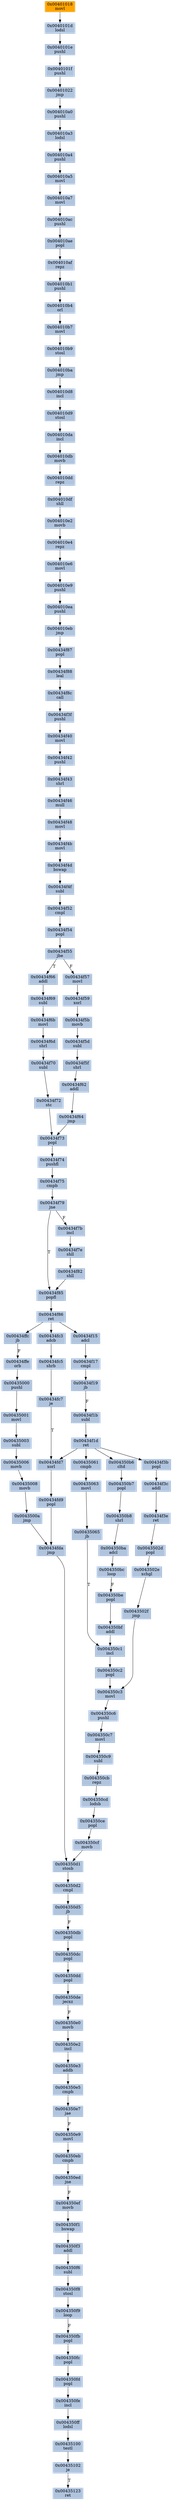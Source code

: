 strict digraph G {
	graph [bgcolor=transparent,
		name=G
	];
	node [color=lightsteelblue,
		fillcolor=lightsteelblue,
		shape=rectangle,
		style=filled
	];
	"0x004350ce"	[label="0x004350ce
popl"];
	"0x004350cf"	[label="0x004350cf
movb"];
	"0x004350ce" -> "0x004350cf"	[color="#000000"];
	"0x004350d5"	[label="0x004350d5
jb"];
	"0x004350db"	[label="0x004350db
popl"];
	"0x004350d5" -> "0x004350db"	[color="#000000",
		label=F];
	"0x00434f64"	[label="0x00434f64
jmp"];
	"0x00434f73"	[label="0x00434f73
popl"];
	"0x00434f64" -> "0x00434f73"	[color="#000000"];
	"0x00434f59"	[label="0x00434f59
xorl"];
	"0x00434f5b"	[label="0x00434f5b
movb"];
	"0x00434f59" -> "0x00434f5b"	[color="#000000"];
	"0x00434f5d"	[label="0x00434f5d
subl"];
	"0x00434f5f"	[label="0x00434f5f
shrl"];
	"0x00434f5d" -> "0x00434f5f"	[color="#000000"];
	"0x004350c2"	[label="0x004350c2
popl"];
	"0x004350c3"	[label="0x004350c3
movl"];
	"0x004350c2" -> "0x004350c3"	[color="#000000"];
	"0x00435008"	[label="0x00435008
movb"];
	"0x0043500a"	[label="0x0043500a
jmp"];
	"0x00435008" -> "0x0043500a"	[color="#000000"];
	"0x004350c1"	[label="0x004350c1
incl"];
	"0x004350c1" -> "0x004350c2"	[color="#000000"];
	"0x004010d9"	[label="0x004010d9
stosl"];
	"0x004010da"	[label="0x004010da
incl"];
	"0x004010d9" -> "0x004010da"	[color="#000000"];
	"0x004350ba"	[label="0x004350ba
adcl"];
	"0x004350bc"	[label="0x004350bc
loop"];
	"0x004350ba" -> "0x004350bc"	[color="#000000"];
	"0x00434fd7"	[label="0x00434fd7
xorl"];
	"0x00434fd9"	[label="0x00434fd9
popl"];
	"0x00434fd7" -> "0x00434fd9"	[color="#000000"];
	"0x004350d2"	[label="0x004350d2
cmpl"];
	"0x004350d2" -> "0x004350d5"	[color="#000000"];
	"0x004010df"	[label="0x004010df
shll"];
	"0x004010e2"	[label="0x004010e2
movb"];
	"0x004010df" -> "0x004010e2"	[color="#000000"];
	"0x004350d1"	[label="0x004350d1
stosb"];
	"0x004350cf" -> "0x004350d1"	[color="#000000"];
	"0x004010b7"	[label="0x004010b7
movl"];
	"0x004010b9"	[label="0x004010b9
stosl"];
	"0x004010b7" -> "0x004010b9"	[color="#000000"];
	"0x004010db"	[label="0x004010db
movb"];
	"0x004010dd"	[label="0x004010dd
repz"];
	"0x004010db" -> "0x004010dd"	[color="#000000"];
	"0x004010a4"	[label="0x004010a4
pushl"];
	"0x004010a5"	[label="0x004010a5
movl"];
	"0x004010a4" -> "0x004010a5"	[color="#000000"];
	"0x004010a7"	[label="0x004010a7
movl"];
	"0x004010ac"	[label="0x004010ac
pushl"];
	"0x004010a7" -> "0x004010ac"	[color="#000000"];
	"0x00434f74"	[label="0x00434f74
pushfl"];
	"0x00434f73" -> "0x00434f74"	[color="#000000"];
	"0x004350c6"	[label="0x004350c6
pushl"];
	"0x004350c3" -> "0x004350c6"	[color="#000000"];
	"0x00401018"	[color=lightgrey,
		fillcolor=orange,
		label="0x00401018
movl"];
	"0x0040101d"	[label="0x0040101d
lodsl"];
	"0x00401018" -> "0x0040101d"	[color="#000000"];
	"0x004350c9"	[label="0x004350c9
subl"];
	"0x004350cb"	[label="0x004350cb
repz"];
	"0x004350c9" -> "0x004350cb"	[color="#000000"];
	"0x004010e4"	[label="0x004010e4
repz"];
	"0x004010e2" -> "0x004010e4"	[color="#000000"];
	"0x0040101e"	[label="0x0040101e
pushl"];
	"0x0040101f"	[label="0x0040101f
pushl"];
	"0x0040101e" -> "0x0040101f"	[color="#000000"];
	"0x004350bf"	[label="0x004350bf
addl"];
	"0x004350bf" -> "0x004350c1"	[color="#000000"];
	"0x00434f42"	[label="0x00434f42
pushl"];
	"0x00434f43"	[label="0x00434f43
shrl"];
	"0x00434f42" -> "0x00434f43"	[color="#000000"];
	"0x00435006"	[label="0x00435006
movb"];
	"0x00435006" -> "0x00435008"	[color="#000000"];
	"0x004350f9"	[label="0x004350f9
loop"];
	"0x004350fb"	[label="0x004350fb
popl"];
	"0x004350f9" -> "0x004350fb"	[color="#000000",
		label=F];
	"0x00435102"	[label="0x00435102
je"];
	"0x00435123"	[label="0x00435123
ret"];
	"0x00435102" -> "0x00435123"	[color="#000000",
		label=T];
	"0x00434f1d"	[label="0x00434f1d
ret"];
	"0x00434f1d" -> "0x00434fd7"	[color="#000000"];
	"0x00435061"	[label="0x00435061
cmpb"];
	"0x00434f1d" -> "0x00435061"	[color="#000000"];
	"0x004350b6"	[label="0x004350b6
cltd"];
	"0x00434f1d" -> "0x004350b6"	[color="#000000"];
	"0x00434f3b"	[label="0x00434f3b
popl"];
	"0x00434f1d" -> "0x00434f3b"	[color="#000000"];
	"0x00434f3e"	[label="0x00434f3e
ret"];
	"0x0043502d"	[label="0x0043502d
popl"];
	"0x00434f3e" -> "0x0043502d"	[color="#000000"];
	"0x004010ae"	[label="0x004010ae
popl"];
	"0x004010af"	[label="0x004010af
repz"];
	"0x004010ae" -> "0x004010af"	[color="#000000"];
	"0x004350f8"	[label="0x004350f8
stosl"];
	"0x004350f8" -> "0x004350f9"	[color="#000000"];
	"0x00434f62"	[label="0x00434f62
addl"];
	"0x00434f62" -> "0x00434f64"	[color="#000000"];
	"0x00434f6b"	[label="0x00434f6b
movl"];
	"0x00434f6d"	[label="0x00434f6d
shrl"];
	"0x00434f6b" -> "0x00434f6d"	[color="#000000"];
	"0x004350ed"	[label="0x004350ed
jne"];
	"0x004350ef"	[label="0x004350ef
movb"];
	"0x004350ed" -> "0x004350ef"	[color="#000000",
		label=F];
	"0x00434ffe"	[label="0x00434ffe
orb"];
	"0x00435000"	[label="0x00435000
pushl"];
	"0x00434ffe" -> "0x00435000"	[color="#000000"];
	"0x004350e2"	[label="0x004350e2
incl"];
	"0x004350e3"	[label="0x004350e3
addb"];
	"0x004350e2" -> "0x004350e3"	[color="#000000"];
	"0x00434f85"	[label="0x00434f85
popfl"];
	"0x00434f86"	[label="0x00434f86
ret"];
	"0x00434f85" -> "0x00434f86"	[color="#000000"];
	"0x004010d8"	[label="0x004010d8
incl"];
	"0x004010d8" -> "0x004010d9"	[color="#000000"];
	"0x00435063"	[label="0x00435063
movl"];
	"0x00435065"	[label="0x00435065
jb"];
	"0x00435063" -> "0x00435065"	[color="#000000"];
	"0x004010a3"	[label="0x004010a3
lodsl"];
	"0x004010a3" -> "0x004010a4"	[color="#000000"];
	"0x004350b8"	[label="0x004350b8
shrl"];
	"0x004350b8" -> "0x004350ba"	[color="#000000"];
	"0x00434f5b" -> "0x00434f5d"	[color="#000000"];
	"0x00434f55"	[label="0x00434f55
jbe"];
	"0x00434f66"	[label="0x00434f66
addl"];
	"0x00434f55" -> "0x00434f66"	[color="#000000",
		label=T];
	"0x00434f57"	[label="0x00434f57
movl"];
	"0x00434f55" -> "0x00434f57"	[color="#000000",
		label=F];
	"0x00434fc5"	[label="0x00434fc5
shrb"];
	"0x00434fc7"	[label="0x00434fc7
je"];
	"0x00434fc5" -> "0x00434fc7"	[color="#000000"];
	"0x004010e9"	[label="0x004010e9
pushl"];
	"0x004010ea"	[label="0x004010ea
pushl"];
	"0x004010e9" -> "0x004010ea"	[color="#000000"];
	"0x004010e6"	[label="0x004010e6
movl"];
	"0x004010e4" -> "0x004010e6"	[color="#000000"];
	"0x00434fc7" -> "0x00434fd7"	[color="#000000",
		label=T];
	"0x00434fda"	[label="0x00434fda
jmp"];
	"0x0043500a" -> "0x00434fda"	[color="#000000"];
	"0x00434f54"	[label="0x00434f54
popl"];
	"0x00434f54" -> "0x00434f55"	[color="#000000"];
	"0x00434f8c"	[label="0x00434f8c
call"];
	"0x00434f3f"	[label="0x00434f3f
pushl"];
	"0x00434f8c" -> "0x00434f3f"	[color="#000000"];
	"0x00434f87"	[label="0x00434f87
popl"];
	"0x00434f88"	[label="0x00434f88
leal"];
	"0x00434f87" -> "0x00434f88"	[color="#000000"];
	"0x00434f4f"	[label="0x00434f4f
subl"];
	"0x00434f52"	[label="0x00434f52
cmpl"];
	"0x00434f4f" -> "0x00434f52"	[color="#000000"];
	"0x00434f69"	[label="0x00434f69
subl"];
	"0x00434f66" -> "0x00434f69"	[color="#000000"];
	"0x004350be"	[label="0x004350be
popl"];
	"0x004350be" -> "0x004350bf"	[color="#000000"];
	"0x004350e5"	[label="0x004350e5
cmpb"];
	"0x004350e7"	[label="0x004350e7
jae"];
	"0x004350e5" -> "0x004350e7"	[color="#000000"];
	"0x00401022"	[label="0x00401022
jmp"];
	"0x004010a0"	[label="0x004010a0
pushl"];
	"0x00401022" -> "0x004010a0"	[color="#000000"];
	"0x00434ffc"	[label="0x00434ffc
jb"];
	"0x00434ffc" -> "0x00434ffe"	[color="#000000",
		label=F];
	"0x00434f19"	[label="0x00434f19
jb"];
	"0x00434f1b"	[label="0x00434f1b
subl"];
	"0x00434f19" -> "0x00434f1b"	[color="#000000",
		label=F];
	"0x004010ba"	[label="0x004010ba
jmp"];
	"0x004010ba" -> "0x004010d8"	[color="#000000"];
	"0x004010b9" -> "0x004010ba"	[color="#000000"];
	"0x004350fc"	[label="0x004350fc
popl"];
	"0x004350fd"	[label="0x004350fd
popl"];
	"0x004350fc" -> "0x004350fd"	[color="#000000"];
	"0x00434f17"	[label="0x00434f17
cmpl"];
	"0x00434f17" -> "0x00434f19"	[color="#000000"];
	"0x00434f1b" -> "0x00434f1d"	[color="#000000"];
	"0x00435003"	[label="0x00435003
subl"];
	"0x00435003" -> "0x00435006"	[color="#000000"];
	"0x00434f3c"	[label="0x00434f3c
addl"];
	"0x00434f3c" -> "0x00434f3e"	[color="#000000"];
	"0x004350c7"	[label="0x004350c7
movl"];
	"0x004350c7" -> "0x004350c9"	[color="#000000"];
	"0x00435100"	[label="0x00435100
testl"];
	"0x00435100" -> "0x00435102"	[color="#000000"];
	"0x0043502e"	[label="0x0043502e
xchgl"];
	"0x0043502f"	[label="0x0043502f
jmp"];
	"0x0043502e" -> "0x0043502f"	[color="#000000"];
	"0x00434f46"	[label="0x00434f46
mull"];
	"0x00434f48"	[label="0x00434f48
movl"];
	"0x00434f46" -> "0x00434f48"	[color="#000000"];
	"0x004010b4"	[label="0x004010b4
orl"];
	"0x004010b4" -> "0x004010b7"	[color="#000000"];
	"0x00434f72"	[label="0x00434f72
stc"];
	"0x00434f72" -> "0x00434f73"	[color="#000000"];
	"0x00434f70"	[label="0x00434f70
subl"];
	"0x00434f70" -> "0x00434f72"	[color="#000000"];
	"0x00434f7b"	[label="0x00434f7b
incl"];
	"0x00434f7e"	[label="0x00434f7e
shll"];
	"0x00434f7b" -> "0x00434f7e"	[color="#000000"];
	"0x00434f4d"	[label="0x00434f4d
bswap"];
	"0x00434f4d" -> "0x00434f4f"	[color="#000000"];
	"0x00434f79"	[label="0x00434f79
jne"];
	"0x00434f79" -> "0x00434f85"	[color="#000000",
		label=T];
	"0x00434f79" -> "0x00434f7b"	[color="#000000",
		label=F];
	"0x00434fd9" -> "0x00434fda"	[color="#000000"];
	"0x004350fe"	[label="0x004350fe
incl"];
	"0x004350fd" -> "0x004350fe"	[color="#000000"];
	"0x00434fc3"	[label="0x00434fc3
adcb"];
	"0x00434fc3" -> "0x00434fc5"	[color="#000000"];
	"0x00435061" -> "0x00435063"	[color="#000000"];
	"0x00434f82"	[label="0x00434f82
shll"];
	"0x00434f7e" -> "0x00434f82"	[color="#000000"];
	"0x00434f75"	[label="0x00434f75
cmpb"];
	"0x00434f74" -> "0x00434f75"	[color="#000000"];
	"0x00434f75" -> "0x00434f79"	[color="#000000"];
	"0x00434f15"	[label="0x00434f15
adcl"];
	"0x00434f15" -> "0x00434f17"	[color="#000000"];
	"0x00434f82" -> "0x00434f85"	[color="#000000"];
	"0x004010eb"	[label="0x004010eb
jmp"];
	"0x004010eb" -> "0x00434f87"	[color="#000000"];
	"0x004010b1"	[label="0x004010b1
pushl"];
	"0x004010b1" -> "0x004010b4"	[color="#000000"];
	"0x004350cd"	[label="0x004350cd
lodsb"];
	"0x004350cd" -> "0x004350ce"	[color="#000000"];
	"0x004350ff"	[label="0x004350ff
lodsl"];
	"0x004350fe" -> "0x004350ff"	[color="#000000"];
	"0x00434f69" -> "0x00434f6b"	[color="#000000"];
	"0x004010a5" -> "0x004010a7"	[color="#000000"];
	"0x004350e3" -> "0x004350e5"	[color="#000000"];
	"0x004010af" -> "0x004010b1"	[color="#000000"];
	"0x00434f5f" -> "0x00434f62"	[color="#000000"];
	"0x004010a0" -> "0x004010a3"	[color="#000000"];
	"0x004010ea" -> "0x004010eb"	[color="#000000"];
	"0x00434f6d" -> "0x00434f70"	[color="#000000"];
	"0x004350eb"	[label="0x004350eb
cmpb"];
	"0x004350eb" -> "0x004350ed"	[color="#000000"];
	"0x004350e9"	[label="0x004350e9
movl"];
	"0x004350e9" -> "0x004350eb"	[color="#000000"];
	"0x004350b7"	[label="0x004350b7
popl"];
	"0x004350b7" -> "0x004350b8"	[color="#000000"];
	"0x00434f52" -> "0x00434f54"	[color="#000000"];
	"0x004350c6" -> "0x004350c7"	[color="#000000"];
	"0x0040101f" -> "0x00401022"	[color="#000000"];
	"0x004350cb" -> "0x004350cd"	[color="#000000"];
	"0x004350f1"	[label="0x004350f1
bswap"];
	"0x004350ef" -> "0x004350f1"	[color="#000000"];
	"0x00434f40"	[label="0x00434f40
movl"];
	"0x00434f3f" -> "0x00434f40"	[color="#000000"];
	"0x004350d1" -> "0x004350d2"	[color="#000000"];
	"0x004350b6" -> "0x004350b7"	[color="#000000"];
	"0x004010dd" -> "0x004010df"	[color="#000000"];
	"0x004350ff" -> "0x00435100"	[color="#000000"];
	"0x004010ac" -> "0x004010ae"	[color="#000000"];
	"0x004350fb" -> "0x004350fc"	[color="#000000"];
	"0x00434fda" -> "0x004350d1"	[color="#000000"];
	"0x004350e0"	[label="0x004350e0
movb"];
	"0x004350e0" -> "0x004350e2"	[color="#000000"];
	"0x00434f40" -> "0x00434f42"	[color="#000000"];
	"0x00434f4b"	[label="0x00434f4b
movl"];
	"0x00434f48" -> "0x00434f4b"	[color="#000000"];
	"0x00435001"	[label="0x00435001
movl"];
	"0x00435000" -> "0x00435001"	[color="#000000"];
	"0x00435001" -> "0x00435003"	[color="#000000"];
	"0x00434f86" -> "0x00434ffc"	[color="#000000"];
	"0x00434f86" -> "0x00434fc3"	[color="#000000"];
	"0x00434f86" -> "0x00434f15"	[color="#000000"];
	"0x004350bc" -> "0x004350be"	[color="#000000",
		label=F];
	"0x004010da" -> "0x004010db"	[color="#000000"];
	"0x00434f57" -> "0x00434f59"	[color="#000000"];
	"0x0040101d" -> "0x0040101e"	[color="#000000"];
	"0x004350f3"	[label="0x004350f3
addl"];
	"0x004350f1" -> "0x004350f3"	[color="#000000"];
	"0x00434f88" -> "0x00434f8c"	[color="#000000"];
	"0x004350dd"	[label="0x004350dd
popl"];
	"0x004350de"	[label="0x004350de
jecxz"];
	"0x004350dd" -> "0x004350de"	[color="#000000"];
	"0x00435065" -> "0x004350c1"	[color="#000000",
		label=T];
	"0x00434f43" -> "0x00434f46"	[color="#000000"];
	"0x0043502d" -> "0x0043502e"	[color="#000000"];
	"0x00434f3b" -> "0x00434f3c"	[color="#000000"];
	"0x004010e6" -> "0x004010e9"	[color="#000000"];
	"0x0043502f" -> "0x004350c3"	[color="#000000"];
	"0x004350f6"	[label="0x004350f6
subl"];
	"0x004350f3" -> "0x004350f6"	[color="#000000"];
	"0x004350dc"	[label="0x004350dc
popl"];
	"0x004350dc" -> "0x004350dd"	[color="#000000"];
	"0x004350f6" -> "0x004350f8"	[color="#000000"];
	"0x004350e7" -> "0x004350e9"	[color="#000000",
		label=F];
	"0x004350db" -> "0x004350dc"	[color="#000000"];
	"0x004350de" -> "0x004350e0"	[color="#000000",
		label=F];
	"0x00434f4b" -> "0x00434f4d"	[color="#000000"];
}
